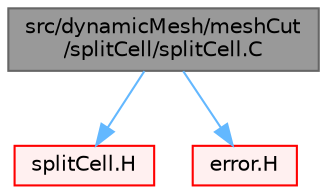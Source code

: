 digraph "src/dynamicMesh/meshCut/splitCell/splitCell.C"
{
 // LATEX_PDF_SIZE
  bgcolor="transparent";
  edge [fontname=Helvetica,fontsize=10,labelfontname=Helvetica,labelfontsize=10];
  node [fontname=Helvetica,fontsize=10,shape=box,height=0.2,width=0.4];
  Node1 [id="Node000001",label="src/dynamicMesh/meshCut\l/splitCell/splitCell.C",height=0.2,width=0.4,color="gray40", fillcolor="grey60", style="filled", fontcolor="black",tooltip=" "];
  Node1 -> Node2 [id="edge1_Node000001_Node000002",color="steelblue1",style="solid",tooltip=" "];
  Node2 [id="Node000002",label="splitCell.H",height=0.2,width=0.4,color="red", fillcolor="#FFF0F0", style="filled",URL="$splitCell_8H.html",tooltip=" "];
  Node1 -> Node26 [id="edge2_Node000001_Node000026",color="steelblue1",style="solid",tooltip=" "];
  Node26 [id="Node000026",label="error.H",height=0.2,width=0.4,color="red", fillcolor="#FFF0F0", style="filled",URL="$error_8H.html",tooltip=" "];
}
